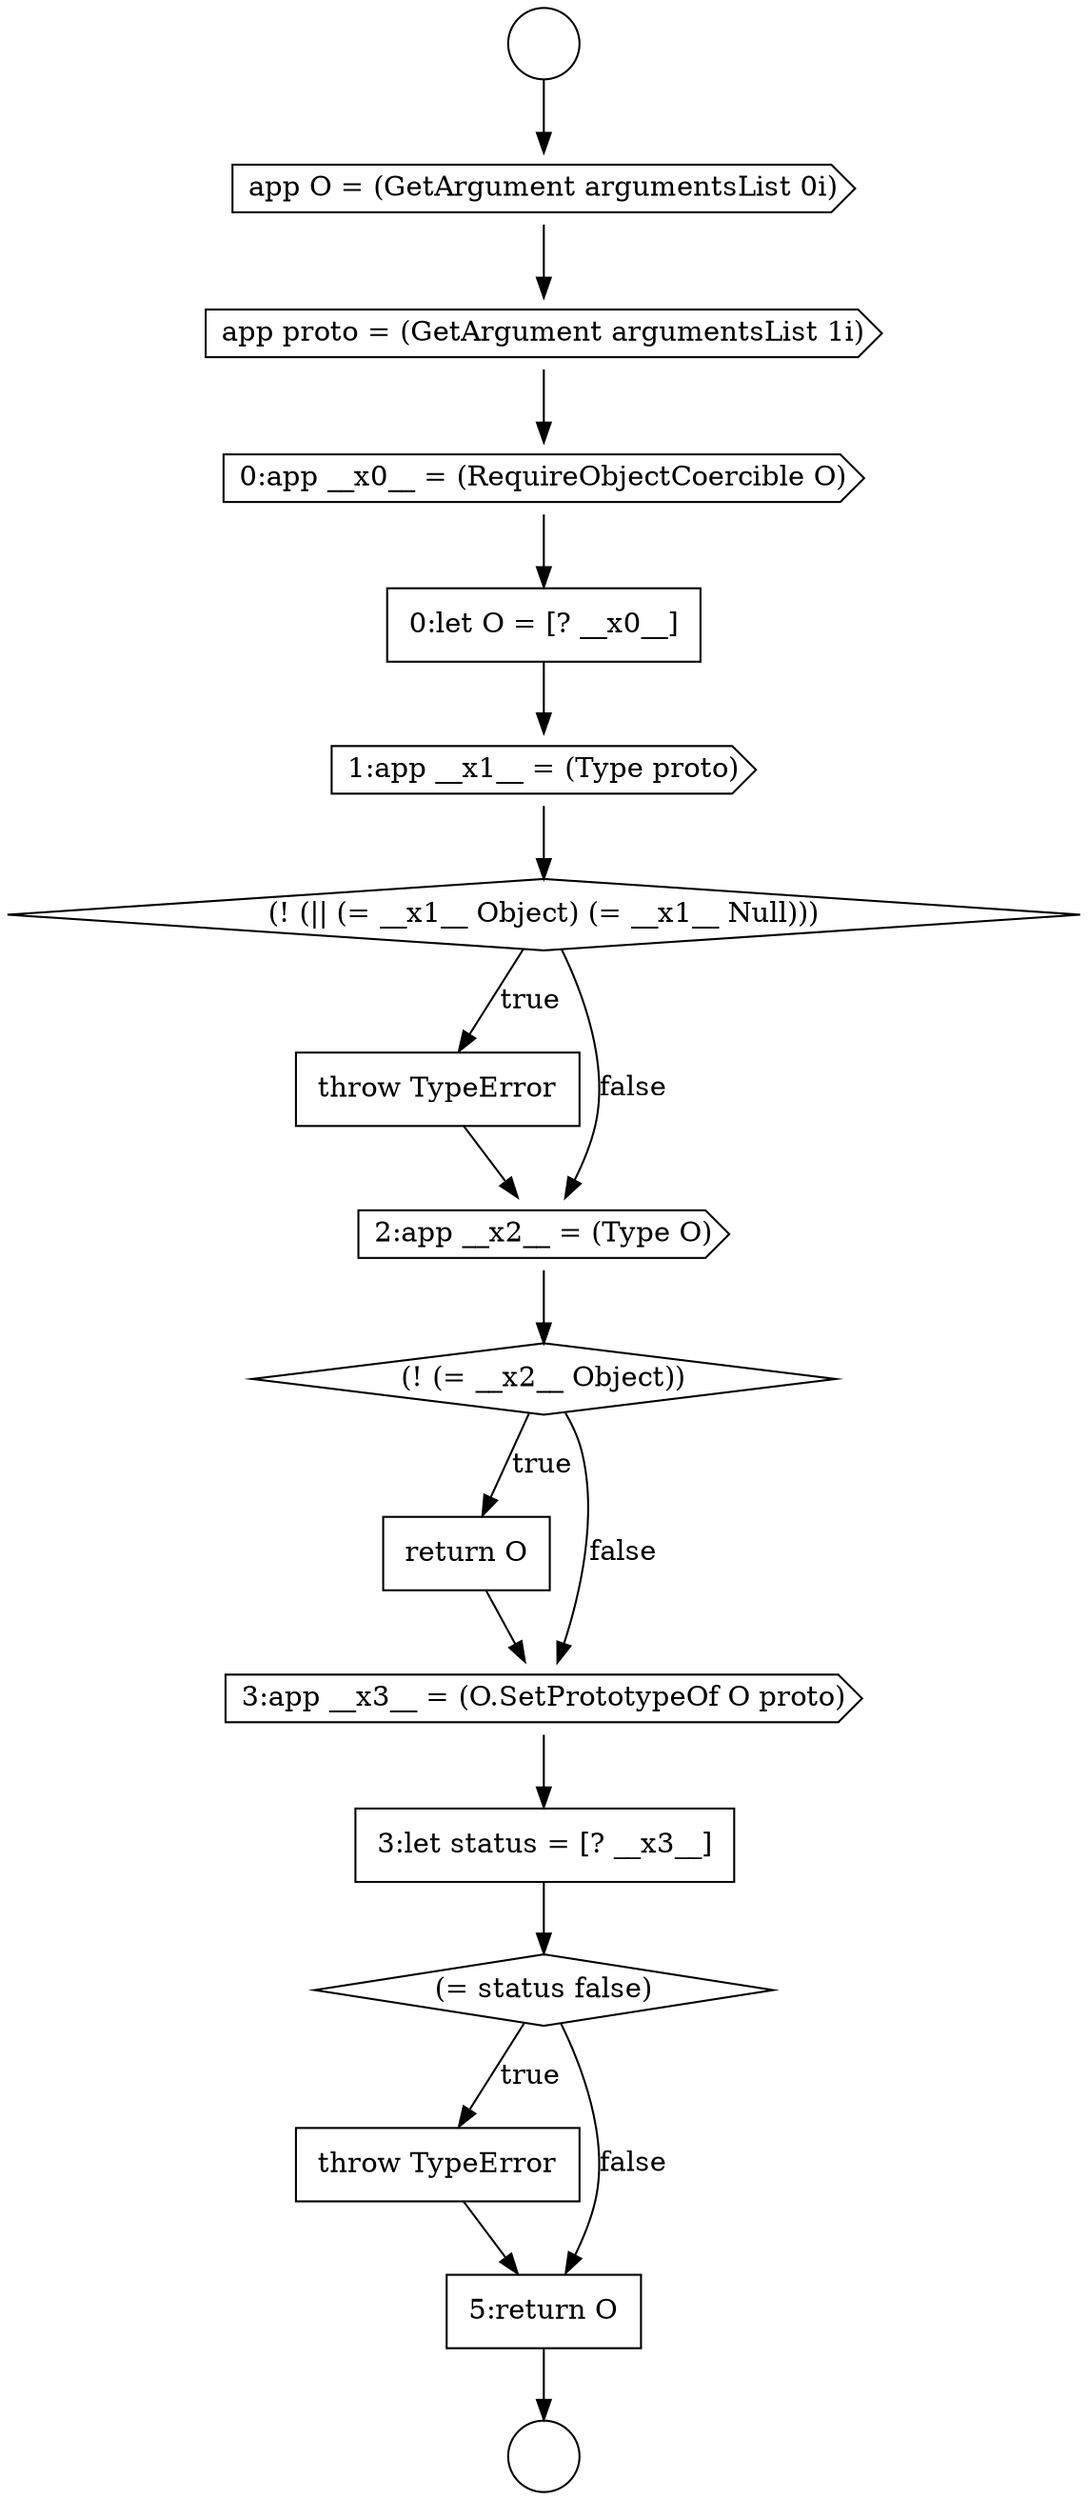digraph {
  node11409 [shape=cds, label=<<font color="black">app proto = (GetArgument argumentsList 1i)</font>> color="black" fillcolor="white" style=filled]
  node11417 [shape=none, margin=0, label=<<font color="black">
    <table border="0" cellborder="1" cellspacing="0" cellpadding="10">
      <tr><td align="left">return O</td></tr>
    </table>
  </font>> color="black" fillcolor="white" style=filled]
  node11410 [shape=cds, label=<<font color="black">0:app __x0__ = (RequireObjectCoercible O)</font>> color="black" fillcolor="white" style=filled]
  node11420 [shape=diamond, label=<<font color="black">(= status false)</font>> color="black" fillcolor="white" style=filled]
  node11411 [shape=none, margin=0, label=<<font color="black">
    <table border="0" cellborder="1" cellspacing="0" cellpadding="10">
      <tr><td align="left">0:let O = [? __x0__]</td></tr>
    </table>
  </font>> color="black" fillcolor="white" style=filled]
  node11406 [shape=circle label=" " color="black" fillcolor="white" style=filled]
  node11419 [shape=none, margin=0, label=<<font color="black">
    <table border="0" cellborder="1" cellspacing="0" cellpadding="10">
      <tr><td align="left">3:let status = [? __x3__]</td></tr>
    </table>
  </font>> color="black" fillcolor="white" style=filled]
  node11412 [shape=cds, label=<<font color="black">1:app __x1__ = (Type proto)</font>> color="black" fillcolor="white" style=filled]
  node11418 [shape=cds, label=<<font color="black">3:app __x3__ = (O.SetPrototypeOf O proto)</font>> color="black" fillcolor="white" style=filled]
  node11421 [shape=none, margin=0, label=<<font color="black">
    <table border="0" cellborder="1" cellspacing="0" cellpadding="10">
      <tr><td align="left">throw TypeError</td></tr>
    </table>
  </font>> color="black" fillcolor="white" style=filled]
  node11416 [shape=diamond, label=<<font color="black">(! (= __x2__ Object))</font>> color="black" fillcolor="white" style=filled]
  node11413 [shape=diamond, label=<<font color="black">(! (|| (= __x1__ Object) (= __x1__ Null)))</font>> color="black" fillcolor="white" style=filled]
  node11408 [shape=cds, label=<<font color="black">app O = (GetArgument argumentsList 0i)</font>> color="black" fillcolor="white" style=filled]
  node11407 [shape=circle label=" " color="black" fillcolor="white" style=filled]
  node11414 [shape=none, margin=0, label=<<font color="black">
    <table border="0" cellborder="1" cellspacing="0" cellpadding="10">
      <tr><td align="left">throw TypeError</td></tr>
    </table>
  </font>> color="black" fillcolor="white" style=filled]
  node11415 [shape=cds, label=<<font color="black">2:app __x2__ = (Type O)</font>> color="black" fillcolor="white" style=filled]
  node11422 [shape=none, margin=0, label=<<font color="black">
    <table border="0" cellborder="1" cellspacing="0" cellpadding="10">
      <tr><td align="left">5:return O</td></tr>
    </table>
  </font>> color="black" fillcolor="white" style=filled]
  node11416 -> node11417 [label=<<font color="black">true</font>> color="black"]
  node11416 -> node11418 [label=<<font color="black">false</font>> color="black"]
  node11413 -> node11414 [label=<<font color="black">true</font>> color="black"]
  node11413 -> node11415 [label=<<font color="black">false</font>> color="black"]
  node11406 -> node11408 [ color="black"]
  node11421 -> node11422 [ color="black"]
  node11410 -> node11411 [ color="black"]
  node11419 -> node11420 [ color="black"]
  node11420 -> node11421 [label=<<font color="black">true</font>> color="black"]
  node11420 -> node11422 [label=<<font color="black">false</font>> color="black"]
  node11417 -> node11418 [ color="black"]
  node11411 -> node11412 [ color="black"]
  node11409 -> node11410 [ color="black"]
  node11422 -> node11407 [ color="black"]
  node11415 -> node11416 [ color="black"]
  node11412 -> node11413 [ color="black"]
  node11408 -> node11409 [ color="black"]
  node11414 -> node11415 [ color="black"]
  node11418 -> node11419 [ color="black"]
}
